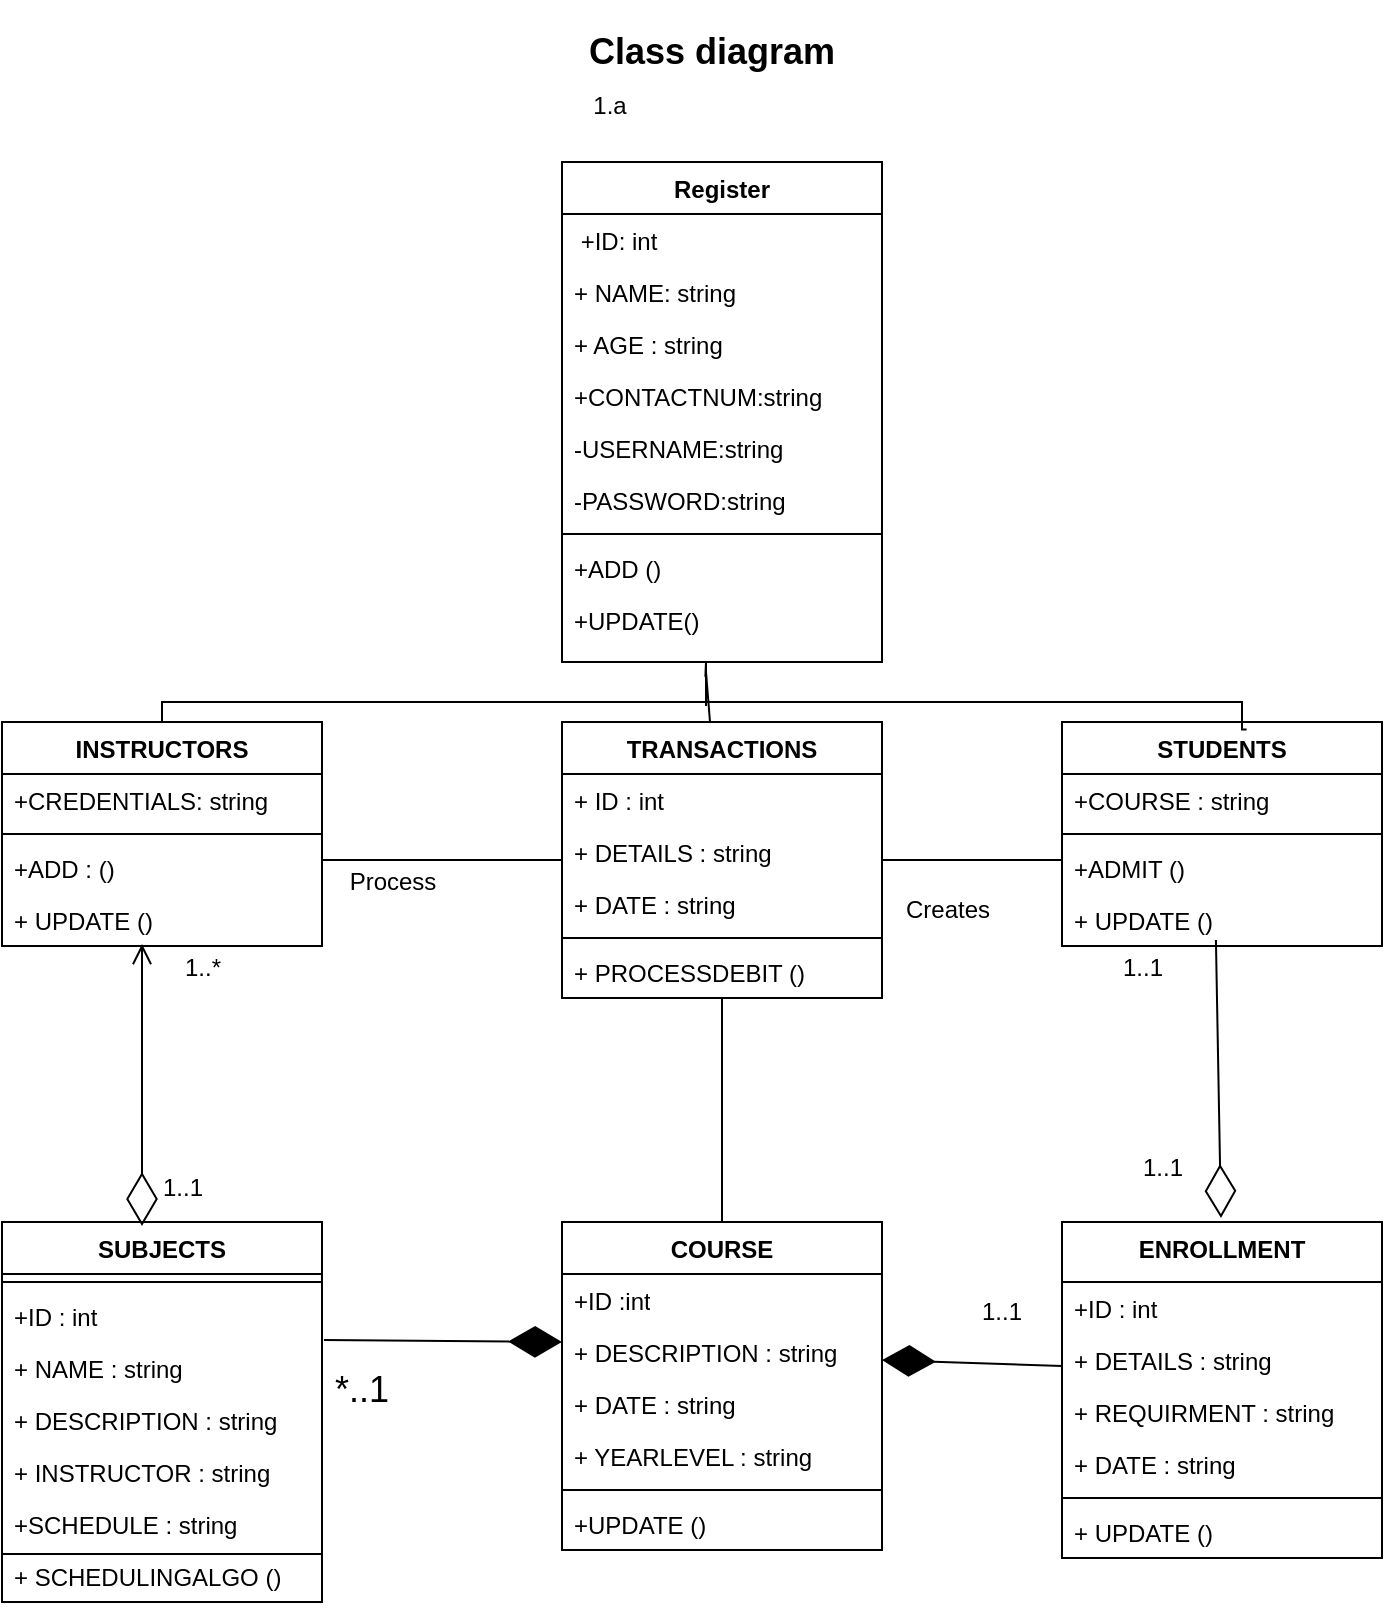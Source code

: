 <mxfile version="25.0.1">
  <diagram name="Page-1" id="8DmLSicRiSNCOTn5xFR5">
    <mxGraphModel dx="1434" dy="772" grid="0" gridSize="10" guides="1" tooltips="1" connect="1" arrows="1" fold="1" page="1" pageScale="1" pageWidth="850" pageHeight="1100" math="0" shadow="0">
      <root>
        <mxCell id="0" />
        <mxCell id="1" parent="0" />
        <mxCell id="KPOZH9hxsUo5gC1HVDm9-1" value="Register" style="swimlane;fontStyle=1;align=center;verticalAlign=top;childLayout=stackLayout;horizontal=1;startSize=26;horizontalStack=0;resizeParent=1;resizeParentMax=0;resizeLast=0;collapsible=1;marginBottom=0;whiteSpace=wrap;html=1;" parent="1" vertex="1">
          <mxGeometry x="290" y="220" width="160" height="250" as="geometry" />
        </mxCell>
        <mxCell id="KPOZH9hxsUo5gC1HVDm9-5" value="&amp;nbsp;+ID: int&lt;div&gt;&lt;br&gt;&lt;/div&gt;" style="text;strokeColor=none;fillColor=none;align=left;verticalAlign=top;spacingLeft=4;spacingRight=4;overflow=hidden;rotatable=0;points=[[0,0.5],[1,0.5]];portConstraint=eastwest;whiteSpace=wrap;html=1;" parent="KPOZH9hxsUo5gC1HVDm9-1" vertex="1">
          <mxGeometry y="26" width="160" height="26" as="geometry" />
        </mxCell>
        <mxCell id="KPOZH9hxsUo5gC1HVDm9-7" value="&lt;div&gt;+ NAME: string&lt;/div&gt;&lt;div&gt;&lt;br&gt;&lt;/div&gt;&lt;div&gt;&lt;br&gt;&lt;/div&gt;" style="text;strokeColor=none;fillColor=none;align=left;verticalAlign=top;spacingLeft=4;spacingRight=4;overflow=hidden;rotatable=0;points=[[0,0.5],[1,0.5]];portConstraint=eastwest;whiteSpace=wrap;html=1;" parent="KPOZH9hxsUo5gC1HVDm9-1" vertex="1">
          <mxGeometry y="52" width="160" height="26" as="geometry" />
        </mxCell>
        <mxCell id="KPOZH9hxsUo5gC1HVDm9-9" value="&lt;div&gt;+ AGE : string&lt;/div&gt;" style="text;strokeColor=none;fillColor=none;align=left;verticalAlign=top;spacingLeft=4;spacingRight=4;overflow=hidden;rotatable=0;points=[[0,0.5],[1,0.5]];portConstraint=eastwest;whiteSpace=wrap;html=1;" parent="KPOZH9hxsUo5gC1HVDm9-1" vertex="1">
          <mxGeometry y="78" width="160" height="26" as="geometry" />
        </mxCell>
        <mxCell id="KPOZH9hxsUo5gC1HVDm9-8" value="&lt;div&gt;+CONTACTNUM:string&lt;/div&gt;" style="text;strokeColor=none;fillColor=none;align=left;verticalAlign=top;spacingLeft=4;spacingRight=4;overflow=hidden;rotatable=0;points=[[0,0.5],[1,0.5]];portConstraint=eastwest;whiteSpace=wrap;html=1;" parent="KPOZH9hxsUo5gC1HVDm9-1" vertex="1">
          <mxGeometry y="104" width="160" height="26" as="geometry" />
        </mxCell>
        <mxCell id="KPOZH9hxsUo5gC1HVDm9-6" value="&lt;div&gt;-USERNAME:string&lt;/div&gt;" style="text;strokeColor=none;fillColor=none;align=left;verticalAlign=top;spacingLeft=4;spacingRight=4;overflow=hidden;rotatable=0;points=[[0,0.5],[1,0.5]];portConstraint=eastwest;whiteSpace=wrap;html=1;" parent="KPOZH9hxsUo5gC1HVDm9-1" vertex="1">
          <mxGeometry y="130" width="160" height="26" as="geometry" />
        </mxCell>
        <mxCell id="KPOZH9hxsUo5gC1HVDm9-2" value="&lt;div&gt;-PASSWORD:string&lt;/div&gt;" style="text;strokeColor=none;fillColor=none;align=left;verticalAlign=top;spacingLeft=4;spacingRight=4;overflow=hidden;rotatable=0;points=[[0,0.5],[1,0.5]];portConstraint=eastwest;whiteSpace=wrap;html=1;" parent="KPOZH9hxsUo5gC1HVDm9-1" vertex="1">
          <mxGeometry y="156" width="160" height="26" as="geometry" />
        </mxCell>
        <mxCell id="KPOZH9hxsUo5gC1HVDm9-3" value="" style="line;strokeWidth=1;fillColor=none;align=left;verticalAlign=middle;spacingTop=-1;spacingLeft=3;spacingRight=3;rotatable=0;labelPosition=right;points=[];portConstraint=eastwest;strokeColor=inherit;" parent="KPOZH9hxsUo5gC1HVDm9-1" vertex="1">
          <mxGeometry y="182" width="160" height="8" as="geometry" />
        </mxCell>
        <mxCell id="KPOZH9hxsUo5gC1HVDm9-4" value="+ADD ()" style="text;strokeColor=none;fillColor=none;align=left;verticalAlign=top;spacingLeft=4;spacingRight=4;overflow=hidden;rotatable=0;points=[[0,0.5],[1,0.5]];portConstraint=eastwest;whiteSpace=wrap;html=1;" parent="KPOZH9hxsUo5gC1HVDm9-1" vertex="1">
          <mxGeometry y="190" width="160" height="26" as="geometry" />
        </mxCell>
        <mxCell id="KPOZH9hxsUo5gC1HVDm9-10" value="+UPDATE()" style="text;strokeColor=none;fillColor=none;align=left;verticalAlign=top;spacingLeft=4;spacingRight=4;overflow=hidden;rotatable=0;points=[[0,0.5],[1,0.5]];portConstraint=eastwest;whiteSpace=wrap;html=1;" parent="KPOZH9hxsUo5gC1HVDm9-1" vertex="1">
          <mxGeometry y="216" width="160" height="34" as="geometry" />
        </mxCell>
        <mxCell id="KPOZH9hxsUo5gC1HVDm9-12" value="INSTRUCTORS" style="swimlane;fontStyle=1;align=center;verticalAlign=top;childLayout=stackLayout;horizontal=1;startSize=26;horizontalStack=0;resizeParent=1;resizeParentMax=0;resizeLast=0;collapsible=1;marginBottom=0;whiteSpace=wrap;html=1;" parent="1" vertex="1">
          <mxGeometry x="10" y="500" width="160" height="112" as="geometry" />
        </mxCell>
        <mxCell id="KPOZH9hxsUo5gC1HVDm9-13" value="+CREDENTIALS: string" style="text;strokeColor=none;fillColor=none;align=left;verticalAlign=top;spacingLeft=4;spacingRight=4;overflow=hidden;rotatable=0;points=[[0,0.5],[1,0.5]];portConstraint=eastwest;whiteSpace=wrap;html=1;" parent="KPOZH9hxsUo5gC1HVDm9-12" vertex="1">
          <mxGeometry y="26" width="160" height="26" as="geometry" />
        </mxCell>
        <mxCell id="KPOZH9hxsUo5gC1HVDm9-14" value="" style="line;strokeWidth=1;fillColor=none;align=left;verticalAlign=middle;spacingTop=-1;spacingLeft=3;spacingRight=3;rotatable=0;labelPosition=right;points=[];portConstraint=eastwest;strokeColor=inherit;" parent="KPOZH9hxsUo5gC1HVDm9-12" vertex="1">
          <mxGeometry y="52" width="160" height="8" as="geometry" />
        </mxCell>
        <mxCell id="KPOZH9hxsUo5gC1HVDm9-15" value="+ADD : ()" style="text;strokeColor=none;fillColor=none;align=left;verticalAlign=top;spacingLeft=4;spacingRight=4;overflow=hidden;rotatable=0;points=[[0,0.5],[1,0.5]];portConstraint=eastwest;whiteSpace=wrap;html=1;" parent="KPOZH9hxsUo5gC1HVDm9-12" vertex="1">
          <mxGeometry y="60" width="160" height="26" as="geometry" />
        </mxCell>
        <mxCell id="KPOZH9hxsUo5gC1HVDm9-16" value="+ UPDATE ()" style="text;strokeColor=none;fillColor=none;align=left;verticalAlign=top;spacingLeft=4;spacingRight=4;overflow=hidden;rotatable=0;points=[[0,0.5],[1,0.5]];portConstraint=eastwest;whiteSpace=wrap;html=1;" parent="KPOZH9hxsUo5gC1HVDm9-12" vertex="1">
          <mxGeometry y="86" width="160" height="26" as="geometry" />
        </mxCell>
        <mxCell id="KPOZH9hxsUo5gC1HVDm9-17" value="" style="text;strokeColor=none;fillColor=none;align=left;verticalAlign=middle;spacingTop=-1;spacingLeft=4;spacingRight=4;rotatable=0;labelPosition=right;points=[];portConstraint=eastwest;" parent="1" vertex="1">
          <mxGeometry x="260" y="420" width="20" height="14" as="geometry" />
        </mxCell>
        <mxCell id="KPOZH9hxsUo5gC1HVDm9-18" value="TRANSACTIONS" style="swimlane;fontStyle=1;align=center;verticalAlign=top;childLayout=stackLayout;horizontal=1;startSize=26;horizontalStack=0;resizeParent=1;resizeParentMax=0;resizeLast=0;collapsible=1;marginBottom=0;whiteSpace=wrap;html=1;" parent="1" vertex="1">
          <mxGeometry x="290" y="500" width="160" height="138" as="geometry" />
        </mxCell>
        <mxCell id="KPOZH9hxsUo5gC1HVDm9-19" value="+ ID : int" style="text;strokeColor=none;fillColor=none;align=left;verticalAlign=top;spacingLeft=4;spacingRight=4;overflow=hidden;rotatable=0;points=[[0,0.5],[1,0.5]];portConstraint=eastwest;whiteSpace=wrap;html=1;" parent="KPOZH9hxsUo5gC1HVDm9-18" vertex="1">
          <mxGeometry y="26" width="160" height="26" as="geometry" />
        </mxCell>
        <mxCell id="KPOZH9hxsUo5gC1HVDm9-22" value="+ DETAILS : string" style="text;strokeColor=none;fillColor=none;align=left;verticalAlign=top;spacingLeft=4;spacingRight=4;overflow=hidden;rotatable=0;points=[[0,0.5],[1,0.5]];portConstraint=eastwest;whiteSpace=wrap;html=1;" parent="KPOZH9hxsUo5gC1HVDm9-18" vertex="1">
          <mxGeometry y="52" width="160" height="26" as="geometry" />
        </mxCell>
        <mxCell id="KPOZH9hxsUo5gC1HVDm9-23" value="+ DATE : string" style="text;strokeColor=none;fillColor=none;align=left;verticalAlign=top;spacingLeft=4;spacingRight=4;overflow=hidden;rotatable=0;points=[[0,0.5],[1,0.5]];portConstraint=eastwest;whiteSpace=wrap;html=1;" parent="KPOZH9hxsUo5gC1HVDm9-18" vertex="1">
          <mxGeometry y="78" width="160" height="26" as="geometry" />
        </mxCell>
        <mxCell id="KPOZH9hxsUo5gC1HVDm9-20" value="" style="line;strokeWidth=1;fillColor=none;align=left;verticalAlign=middle;spacingTop=-1;spacingLeft=3;spacingRight=3;rotatable=0;labelPosition=right;points=[];portConstraint=eastwest;strokeColor=inherit;" parent="KPOZH9hxsUo5gC1HVDm9-18" vertex="1">
          <mxGeometry y="104" width="160" height="8" as="geometry" />
        </mxCell>
        <mxCell id="KPOZH9hxsUo5gC1HVDm9-21" value="+ PROCESSDEBIT ()" style="text;strokeColor=none;fillColor=none;align=left;verticalAlign=top;spacingLeft=4;spacingRight=4;overflow=hidden;rotatable=0;points=[[0,0.5],[1,0.5]];portConstraint=eastwest;whiteSpace=wrap;html=1;" parent="KPOZH9hxsUo5gC1HVDm9-18" vertex="1">
          <mxGeometry y="112" width="160" height="26" as="geometry" />
        </mxCell>
        <mxCell id="KPOZH9hxsUo5gC1HVDm9-24" value="STUDENTS" style="swimlane;fontStyle=1;align=center;verticalAlign=top;childLayout=stackLayout;horizontal=1;startSize=26;horizontalStack=0;resizeParent=1;resizeParentMax=0;resizeLast=0;collapsible=1;marginBottom=0;whiteSpace=wrap;html=1;" parent="1" vertex="1">
          <mxGeometry x="540" y="500" width="160" height="112" as="geometry" />
        </mxCell>
        <mxCell id="KPOZH9hxsUo5gC1HVDm9-25" value="+COURSE : string" style="text;strokeColor=none;fillColor=none;align=left;verticalAlign=top;spacingLeft=4;spacingRight=4;overflow=hidden;rotatable=0;points=[[0,0.5],[1,0.5]];portConstraint=eastwest;whiteSpace=wrap;html=1;" parent="KPOZH9hxsUo5gC1HVDm9-24" vertex="1">
          <mxGeometry y="26" width="160" height="26" as="geometry" />
        </mxCell>
        <mxCell id="KPOZH9hxsUo5gC1HVDm9-26" value="" style="line;strokeWidth=1;fillColor=none;align=left;verticalAlign=middle;spacingTop=-1;spacingLeft=3;spacingRight=3;rotatable=0;labelPosition=right;points=[];portConstraint=eastwest;strokeColor=inherit;" parent="KPOZH9hxsUo5gC1HVDm9-24" vertex="1">
          <mxGeometry y="52" width="160" height="8" as="geometry" />
        </mxCell>
        <mxCell id="KPOZH9hxsUo5gC1HVDm9-27" value="+ADMIT ()" style="text;strokeColor=none;fillColor=none;align=left;verticalAlign=top;spacingLeft=4;spacingRight=4;overflow=hidden;rotatable=0;points=[[0,0.5],[1,0.5]];portConstraint=eastwest;whiteSpace=wrap;html=1;" parent="KPOZH9hxsUo5gC1HVDm9-24" vertex="1">
          <mxGeometry y="60" width="160" height="26" as="geometry" />
        </mxCell>
        <mxCell id="KPOZH9hxsUo5gC1HVDm9-30" value="+ UPDATE ()" style="text;strokeColor=none;fillColor=none;align=left;verticalAlign=top;spacingLeft=4;spacingRight=4;overflow=hidden;rotatable=0;points=[[0,0.5],[1,0.5]];portConstraint=eastwest;whiteSpace=wrap;html=1;" parent="KPOZH9hxsUo5gC1HVDm9-24" vertex="1">
          <mxGeometry y="86" width="160" height="26" as="geometry" />
        </mxCell>
        <mxCell id="KPOZH9hxsUo5gC1HVDm9-32" value="ENROLLMENT" style="swimlane;fontStyle=1;align=center;verticalAlign=top;childLayout=stackLayout;horizontal=1;startSize=30;horizontalStack=0;resizeParent=1;resizeParentMax=0;resizeLast=0;collapsible=1;marginBottom=0;whiteSpace=wrap;html=1;" parent="1" vertex="1">
          <mxGeometry x="540" y="750" width="160" height="168" as="geometry" />
        </mxCell>
        <mxCell id="KPOZH9hxsUo5gC1HVDm9-33" value="+ID : int" style="text;strokeColor=none;fillColor=none;align=left;verticalAlign=top;spacingLeft=4;spacingRight=4;overflow=hidden;rotatable=0;points=[[0,0.5],[1,0.5]];portConstraint=eastwest;whiteSpace=wrap;html=1;" parent="KPOZH9hxsUo5gC1HVDm9-32" vertex="1">
          <mxGeometry y="30" width="160" height="26" as="geometry" />
        </mxCell>
        <mxCell id="KPOZH9hxsUo5gC1HVDm9-36" value="+ DETAILS : string" style="text;strokeColor=none;fillColor=none;align=left;verticalAlign=top;spacingLeft=4;spacingRight=4;overflow=hidden;rotatable=0;points=[[0,0.5],[1,0.5]];portConstraint=eastwest;whiteSpace=wrap;html=1;" parent="KPOZH9hxsUo5gC1HVDm9-32" vertex="1">
          <mxGeometry y="56" width="160" height="26" as="geometry" />
        </mxCell>
        <mxCell id="KPOZH9hxsUo5gC1HVDm9-37" value="+ REQUIRMENT : string" style="text;strokeColor=none;fillColor=none;align=left;verticalAlign=top;spacingLeft=4;spacingRight=4;overflow=hidden;rotatable=0;points=[[0,0.5],[1,0.5]];portConstraint=eastwest;whiteSpace=wrap;html=1;" parent="KPOZH9hxsUo5gC1HVDm9-32" vertex="1">
          <mxGeometry y="82" width="160" height="26" as="geometry" />
        </mxCell>
        <mxCell id="KPOZH9hxsUo5gC1HVDm9-38" value="+ DATE : string" style="text;strokeColor=none;fillColor=none;align=left;verticalAlign=top;spacingLeft=4;spacingRight=4;overflow=hidden;rotatable=0;points=[[0,0.5],[1,0.5]];portConstraint=eastwest;whiteSpace=wrap;html=1;" parent="KPOZH9hxsUo5gC1HVDm9-32" vertex="1">
          <mxGeometry y="108" width="160" height="26" as="geometry" />
        </mxCell>
        <mxCell id="KPOZH9hxsUo5gC1HVDm9-34" value="" style="line;strokeWidth=1;fillColor=none;align=left;verticalAlign=middle;spacingTop=-1;spacingLeft=3;spacingRight=3;rotatable=0;labelPosition=right;points=[];portConstraint=eastwest;strokeColor=inherit;" parent="KPOZH9hxsUo5gC1HVDm9-32" vertex="1">
          <mxGeometry y="134" width="160" height="8" as="geometry" />
        </mxCell>
        <mxCell id="KPOZH9hxsUo5gC1HVDm9-35" value="+ UPDATE ()" style="text;strokeColor=none;fillColor=none;align=left;verticalAlign=top;spacingLeft=4;spacingRight=4;overflow=hidden;rotatable=0;points=[[0,0.5],[1,0.5]];portConstraint=eastwest;whiteSpace=wrap;html=1;" parent="KPOZH9hxsUo5gC1HVDm9-32" vertex="1">
          <mxGeometry y="142" width="160" height="26" as="geometry" />
        </mxCell>
        <mxCell id="KPOZH9hxsUo5gC1HVDm9-39" value="COURSE" style="swimlane;fontStyle=1;align=center;verticalAlign=top;childLayout=stackLayout;horizontal=1;startSize=26;horizontalStack=0;resizeParent=1;resizeParentMax=0;resizeLast=0;collapsible=1;marginBottom=0;whiteSpace=wrap;html=1;" parent="1" vertex="1">
          <mxGeometry x="290" y="750" width="160" height="164" as="geometry" />
        </mxCell>
        <mxCell id="KPOZH9hxsUo5gC1HVDm9-46" value="+ID :int" style="text;strokeColor=none;fillColor=none;align=left;verticalAlign=top;spacingLeft=4;spacingRight=4;overflow=hidden;rotatable=0;points=[[0,0.5],[1,0.5]];portConstraint=eastwest;whiteSpace=wrap;html=1;" parent="KPOZH9hxsUo5gC1HVDm9-39" vertex="1">
          <mxGeometry y="26" width="160" height="26" as="geometry" />
        </mxCell>
        <mxCell id="KPOZH9hxsUo5gC1HVDm9-45" value="+ DESCRIPTION : string" style="text;strokeColor=none;fillColor=none;align=left;verticalAlign=top;spacingLeft=4;spacingRight=4;overflow=hidden;rotatable=0;points=[[0,0.5],[1,0.5]];portConstraint=eastwest;whiteSpace=wrap;html=1;" parent="KPOZH9hxsUo5gC1HVDm9-39" vertex="1">
          <mxGeometry y="52" width="160" height="26" as="geometry" />
        </mxCell>
        <mxCell id="KPOZH9hxsUo5gC1HVDm9-44" value="+ DATE : string" style="text;strokeColor=none;fillColor=none;align=left;verticalAlign=top;spacingLeft=4;spacingRight=4;overflow=hidden;rotatable=0;points=[[0,0.5],[1,0.5]];portConstraint=eastwest;whiteSpace=wrap;html=1;" parent="KPOZH9hxsUo5gC1HVDm9-39" vertex="1">
          <mxGeometry y="78" width="160" height="26" as="geometry" />
        </mxCell>
        <mxCell id="KPOZH9hxsUo5gC1HVDm9-40" value="+ YEARLEVEL : string" style="text;strokeColor=none;fillColor=none;align=left;verticalAlign=top;spacingLeft=4;spacingRight=4;overflow=hidden;rotatable=0;points=[[0,0.5],[1,0.5]];portConstraint=eastwest;whiteSpace=wrap;html=1;" parent="KPOZH9hxsUo5gC1HVDm9-39" vertex="1">
          <mxGeometry y="104" width="160" height="26" as="geometry" />
        </mxCell>
        <mxCell id="KPOZH9hxsUo5gC1HVDm9-41" value="" style="line;strokeWidth=1;fillColor=none;align=left;verticalAlign=middle;spacingTop=-1;spacingLeft=3;spacingRight=3;rotatable=0;labelPosition=right;points=[];portConstraint=eastwest;strokeColor=inherit;" parent="KPOZH9hxsUo5gC1HVDm9-39" vertex="1">
          <mxGeometry y="130" width="160" height="8" as="geometry" />
        </mxCell>
        <mxCell id="KPOZH9hxsUo5gC1HVDm9-42" value="+UPDATE ()" style="text;strokeColor=none;fillColor=none;align=left;verticalAlign=top;spacingLeft=4;spacingRight=4;overflow=hidden;rotatable=0;points=[[0,0.5],[1,0.5]];portConstraint=eastwest;whiteSpace=wrap;html=1;" parent="KPOZH9hxsUo5gC1HVDm9-39" vertex="1">
          <mxGeometry y="138" width="160" height="26" as="geometry" />
        </mxCell>
        <mxCell id="KPOZH9hxsUo5gC1HVDm9-47" value="SUBJECTS" style="swimlane;fontStyle=1;align=center;verticalAlign=top;childLayout=stackLayout;horizontal=1;startSize=26;horizontalStack=0;resizeParent=1;resizeParentMax=0;resizeLast=0;collapsible=1;marginBottom=0;whiteSpace=wrap;html=1;" parent="1" vertex="1">
          <mxGeometry x="10" y="750" width="160" height="190" as="geometry" />
        </mxCell>
        <mxCell id="KPOZH9hxsUo5gC1HVDm9-49" value="" style="line;strokeWidth=1;fillColor=none;align=left;verticalAlign=middle;spacingTop=-1;spacingLeft=3;spacingRight=3;rotatable=0;labelPosition=right;points=[];portConstraint=eastwest;strokeColor=inherit;" parent="KPOZH9hxsUo5gC1HVDm9-47" vertex="1">
          <mxGeometry y="26" width="160" height="8" as="geometry" />
        </mxCell>
        <mxCell id="KPOZH9hxsUo5gC1HVDm9-51" value="+ID : int" style="text;strokeColor=none;fillColor=none;align=left;verticalAlign=top;spacingLeft=4;spacingRight=4;overflow=hidden;rotatable=0;points=[[0,0.5],[1,0.5]];portConstraint=eastwest;whiteSpace=wrap;html=1;" parent="KPOZH9hxsUo5gC1HVDm9-47" vertex="1">
          <mxGeometry y="34" width="160" height="26" as="geometry" />
        </mxCell>
        <mxCell id="fQitpzwDLeZMzGpq-8uw-1" value="" style="endArrow=diamondThin;endFill=1;endSize=24;html=1;rounded=0;exitX=1.006;exitY=-0.038;exitDx=0;exitDy=0;exitPerimeter=0;" edge="1" parent="KPOZH9hxsUo5gC1HVDm9-47" source="KPOZH9hxsUo5gC1HVDm9-52">
          <mxGeometry width="160" relative="1" as="geometry">
            <mxPoint x="120" y="60" as="sourcePoint" />
            <mxPoint x="280" y="60" as="targetPoint" />
          </mxGeometry>
        </mxCell>
        <mxCell id="KPOZH9hxsUo5gC1HVDm9-52" value="+ NAME : string" style="text;strokeColor=none;fillColor=none;align=left;verticalAlign=top;spacingLeft=4;spacingRight=4;overflow=hidden;rotatable=0;points=[[0,0.5],[1,0.5]];portConstraint=eastwest;whiteSpace=wrap;html=1;" parent="KPOZH9hxsUo5gC1HVDm9-47" vertex="1">
          <mxGeometry y="60" width="160" height="26" as="geometry" />
        </mxCell>
        <mxCell id="KPOZH9hxsUo5gC1HVDm9-55" value="+ DESCRIPTION : string" style="text;strokeColor=none;fillColor=none;align=left;verticalAlign=top;spacingLeft=4;spacingRight=4;overflow=hidden;rotatable=0;points=[[0,0.5],[1,0.5]];portConstraint=eastwest;whiteSpace=wrap;html=1;" parent="KPOZH9hxsUo5gC1HVDm9-47" vertex="1">
          <mxGeometry y="86" width="160" height="26" as="geometry" />
        </mxCell>
        <mxCell id="KPOZH9hxsUo5gC1HVDm9-56" value="+ INSTRUCTOR : string" style="text;strokeColor=none;fillColor=none;align=left;verticalAlign=top;spacingLeft=4;spacingRight=4;overflow=hidden;rotatable=0;points=[[0,0.5],[1,0.5]];portConstraint=eastwest;whiteSpace=wrap;html=1;" parent="KPOZH9hxsUo5gC1HVDm9-47" vertex="1">
          <mxGeometry y="112" width="160" height="26" as="geometry" />
        </mxCell>
        <mxCell id="KPOZH9hxsUo5gC1HVDm9-54" value="+SCHEDULE : string" style="text;strokeColor=none;fillColor=none;align=left;verticalAlign=top;spacingLeft=4;spacingRight=4;overflow=hidden;rotatable=0;points=[[0,0.5],[1,0.5]];portConstraint=eastwest;whiteSpace=wrap;html=1;" parent="KPOZH9hxsUo5gC1HVDm9-47" vertex="1">
          <mxGeometry y="138" width="160" height="26" as="geometry" />
        </mxCell>
        <mxCell id="fQitpzwDLeZMzGpq-8uw-6" value="" style="endArrow=none;html=1;rounded=0;entryX=1;entryY=1.077;entryDx=0;entryDy=0;entryPerimeter=0;" edge="1" parent="KPOZH9hxsUo5gC1HVDm9-47" target="KPOZH9hxsUo5gC1HVDm9-54">
          <mxGeometry width="50" height="50" relative="1" as="geometry">
            <mxPoint y="166" as="sourcePoint" />
            <mxPoint x="105" y="164" as="targetPoint" />
          </mxGeometry>
        </mxCell>
        <mxCell id="KPOZH9hxsUo5gC1HVDm9-53" value="+ SCHEDULINGALGO ()" style="text;strokeColor=none;fillColor=none;align=left;verticalAlign=top;spacingLeft=4;spacingRight=4;overflow=hidden;rotatable=0;points=[[0,0.5],[1,0.5]];portConstraint=eastwest;whiteSpace=wrap;html=1;" parent="KPOZH9hxsUo5gC1HVDm9-47" vertex="1">
          <mxGeometry y="164" width="160" height="26" as="geometry" />
        </mxCell>
        <mxCell id="KPOZH9hxsUo5gC1HVDm9-59" value="&lt;font style=&quot;font-size: 18px;&quot;&gt;*..1&lt;/font&gt;" style="text;html=1;align=center;verticalAlign=middle;whiteSpace=wrap;rounded=0;" parent="1" vertex="1">
          <mxGeometry x="160" y="819" width="60" height="30" as="geometry" />
        </mxCell>
        <mxCell id="KPOZH9hxsUo5gC1HVDm9-64" value="1..1" style="text;html=1;align=center;verticalAlign=middle;whiteSpace=wrap;rounded=0;" parent="1" vertex="1">
          <mxGeometry x="480" y="780" width="60" height="30" as="geometry" />
        </mxCell>
        <mxCell id="KPOZH9hxsUo5gC1HVDm9-79" value="1..1" style="text;html=1;align=center;verticalAlign=middle;resizable=0;points=[];autosize=1;strokeColor=none;fillColor=none;" parent="1" vertex="1">
          <mxGeometry x="560" y="608" width="40" height="30" as="geometry" />
        </mxCell>
        <mxCell id="KPOZH9hxsUo5gC1HVDm9-80" value="1..1" style="text;html=1;align=center;verticalAlign=middle;resizable=0;points=[];autosize=1;strokeColor=none;fillColor=none;" parent="1" vertex="1">
          <mxGeometry x="570" y="708" width="40" height="30" as="geometry" />
        </mxCell>
        <mxCell id="KPOZH9hxsUo5gC1HVDm9-81" value="" style="endArrow=none;html=1;rounded=0;edgeStyle=orthogonalEdgeStyle;exitX=0.5;exitY=0;exitDx=0;exitDy=0;entryX=0.577;entryY=0.033;entryDx=0;entryDy=0;entryPerimeter=0;" parent="1" source="KPOZH9hxsUo5gC1HVDm9-12" target="KPOZH9hxsUo5gC1HVDm9-24" edge="1">
          <mxGeometry width="50" height="50" relative="1" as="geometry">
            <mxPoint x="100" y="470" as="sourcePoint" />
            <mxPoint x="630" y="486" as="targetPoint" />
            <Array as="points">
              <mxPoint x="90" y="490" />
              <mxPoint x="630" y="490" />
              <mxPoint x="630" y="504" />
            </Array>
          </mxGeometry>
        </mxCell>
        <mxCell id="KPOZH9hxsUo5gC1HVDm9-85" value="" style="endArrow=none;html=1;rounded=0;entryX=0.448;entryY=1.218;entryDx=0;entryDy=0;entryPerimeter=0;" parent="1" target="KPOZH9hxsUo5gC1HVDm9-10" edge="1">
          <mxGeometry width="50" height="50" relative="1" as="geometry">
            <mxPoint x="362" y="492" as="sourcePoint" />
            <mxPoint x="410" y="442" as="targetPoint" />
            <Array as="points">
              <mxPoint x="362" y="470" />
            </Array>
          </mxGeometry>
        </mxCell>
        <mxCell id="KPOZH9hxsUo5gC1HVDm9-87" value="" style="endArrow=none;html=1;rounded=0;exitX=0.5;exitY=0;exitDx=0;exitDy=0;" parent="1" source="KPOZH9hxsUo5gC1HVDm9-39" target="KPOZH9hxsUo5gC1HVDm9-21" edge="1">
          <mxGeometry width="50" height="50" relative="1" as="geometry">
            <mxPoint x="260" y="720" as="sourcePoint" />
            <mxPoint x="310" y="670" as="targetPoint" />
          </mxGeometry>
        </mxCell>
        <mxCell id="KPOZH9hxsUo5gC1HVDm9-88" value="" style="line;strokeWidth=1;fillColor=none;align=left;verticalAlign=middle;spacingTop=-1;spacingLeft=3;spacingRight=3;rotatable=0;labelPosition=right;points=[];portConstraint=eastwest;strokeColor=inherit;" parent="1" vertex="1">
          <mxGeometry x="170" y="565" width="120" height="8" as="geometry" />
        </mxCell>
        <mxCell id="KPOZH9hxsUo5gC1HVDm9-89" value="" style="line;strokeWidth=1;fillColor=none;align=left;verticalAlign=middle;spacingTop=-1;spacingLeft=3;spacingRight=3;rotatable=0;labelPosition=right;points=[];portConstraint=eastwest;strokeColor=inherit;" parent="1" vertex="1">
          <mxGeometry x="450" y="565" width="90" height="8" as="geometry" />
        </mxCell>
        <mxCell id="KPOZH9hxsUo5gC1HVDm9-90" value="Process" style="text;html=1;align=center;verticalAlign=middle;resizable=0;points=[];autosize=1;strokeColor=none;fillColor=none;" parent="1" vertex="1">
          <mxGeometry x="170" y="565" width="70" height="30" as="geometry" />
        </mxCell>
        <mxCell id="KPOZH9hxsUo5gC1HVDm9-91" value="&lt;div style=&quot;text-align: center;&quot;&gt;&lt;span style=&quot;background-color: initial;&quot;&gt;Creates&lt;/span&gt;&lt;/div&gt;" style="text;whiteSpace=wrap;html=1;" parent="1" vertex="1">
          <mxGeometry x="460" y="580" width="50" height="40" as="geometry" />
        </mxCell>
        <mxCell id="KPOZH9hxsUo5gC1HVDm9-96" value="" style="endArrow=open;html=1;endSize=8;startArrow=diamondThin;startSize=24;startFill=0;edgeStyle=orthogonalEdgeStyle;align=left;verticalAlign=bottom;rounded=0;" parent="1" edge="1">
          <mxGeometry x="-1" y="3" relative="1" as="geometry">
            <mxPoint x="80" y="752" as="sourcePoint" />
            <mxPoint x="80" y="611" as="targetPoint" />
          </mxGeometry>
        </mxCell>
        <mxCell id="KPOZH9hxsUo5gC1HVDm9-97" value="1..*" style="text;html=1;align=center;verticalAlign=middle;resizable=0;points=[];autosize=1;strokeColor=none;fillColor=none;" parent="1" vertex="1">
          <mxGeometry x="90" y="608" width="40" height="30" as="geometry" />
        </mxCell>
        <mxCell id="KPOZH9hxsUo5gC1HVDm9-98" value="1..1" style="text;html=1;align=center;verticalAlign=middle;resizable=0;points=[];autosize=1;strokeColor=none;fillColor=none;" parent="1" vertex="1">
          <mxGeometry x="80" y="718" width="40" height="30" as="geometry" />
        </mxCell>
        <mxCell id="KPOZH9hxsUo5gC1HVDm9-100" value="&lt;h2&gt;Class diagram&lt;/h2&gt;" style="text;html=1;align=center;verticalAlign=middle;whiteSpace=wrap;rounded=0;" parent="1" vertex="1">
          <mxGeometry x="250" y="150" width="230" height="30" as="geometry" />
        </mxCell>
        <mxCell id="fQitpzwDLeZMzGpq-8uw-2" value="" style="endArrow=diamondThin;endFill=0;endSize=24;html=1;rounded=0;exitX=0.481;exitY=0.885;exitDx=0;exitDy=0;exitPerimeter=0;" edge="1" parent="1" source="KPOZH9hxsUo5gC1HVDm9-30">
          <mxGeometry width="160" relative="1" as="geometry">
            <mxPoint x="619.5" y="618" as="sourcePoint" />
            <mxPoint x="619.5" y="748" as="targetPoint" />
          </mxGeometry>
        </mxCell>
        <mxCell id="fQitpzwDLeZMzGpq-8uw-4" value="" style="endArrow=diamondThin;endFill=1;endSize=24;html=1;rounded=0;" edge="1" parent="1">
          <mxGeometry width="160" relative="1" as="geometry">
            <mxPoint x="540" y="822" as="sourcePoint" />
            <mxPoint x="450" y="819" as="targetPoint" />
          </mxGeometry>
        </mxCell>
        <mxCell id="fQitpzwDLeZMzGpq-8uw-5" value="" style="endArrow=none;html=1;rounded=0;" edge="1" parent="1">
          <mxGeometry width="50" height="50" relative="1" as="geometry">
            <mxPoint x="364" y="500" as="sourcePoint" />
            <mxPoint x="362" y="475" as="targetPoint" />
          </mxGeometry>
        </mxCell>
        <mxCell id="fQitpzwDLeZMzGpq-8uw-7" value="1.a" style="text;html=1;align=center;verticalAlign=middle;whiteSpace=wrap;rounded=0;" vertex="1" parent="1">
          <mxGeometry x="284" y="177" width="60" height="30" as="geometry" />
        </mxCell>
      </root>
    </mxGraphModel>
  </diagram>
</mxfile>
